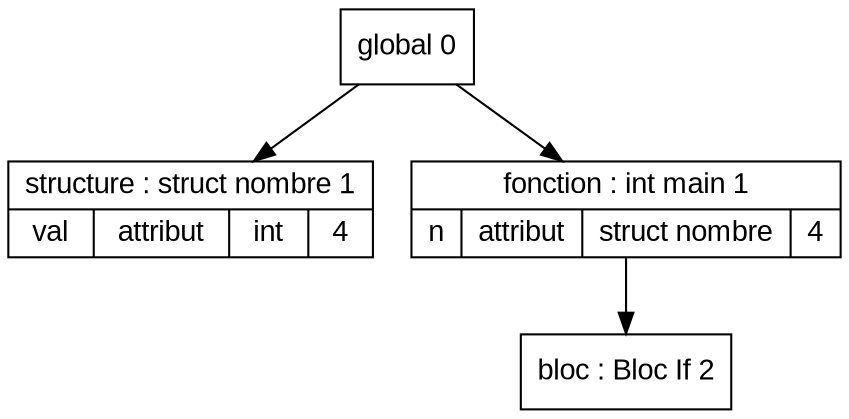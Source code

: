 digraph "tds"{

	node [fontname="Arial"];

	N1 [shape=record label="{ structure : struct nombre 1
	| { val | attribut | int | 4 }
	}"];

	N3 [shape=record label="{ bloc : Bloc If  2
	}"];

	N2 [shape=record label="{ fonction : int main 1
	| { n | attribut | struct nombre | 4 }
	}"];

	N0 [shape=record label="{ global 0
	}"];


	N0 -> N1; 
	N0 -> N2; 
	N2 -> N3; 
}
